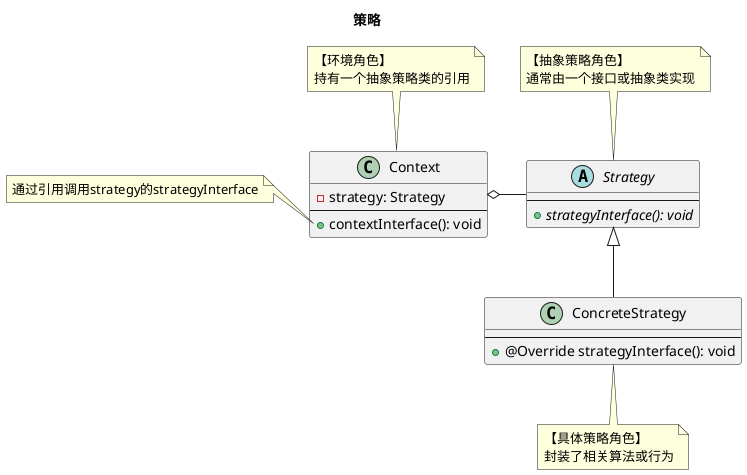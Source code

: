 @startuml
skinparam linetype ortho

title 策略

class Context {
    - strategy: Strategy
    --
    + contextInterface(): void
}
Context o- Strategy
note top of Context: 【环境角色】\n持有一个抽象策略类的引用
note left of Context::contextInterface
    通过引用调用strategy的strategyInterface
end note

abstract class Strategy {
    --
    + {abstract} strategyInterface(): void
}
note top of Strategy: 【抽象策略角色】\n通常由一个接口或抽象类实现

class ConcreteStrategy {
    --
    + @Override strategyInterface(): void
}
Strategy <|-- ConcreteStrategy
note bottom of ConcreteStrategy: 【具体策略角色】\n封装了相关算法或行为

@enduml